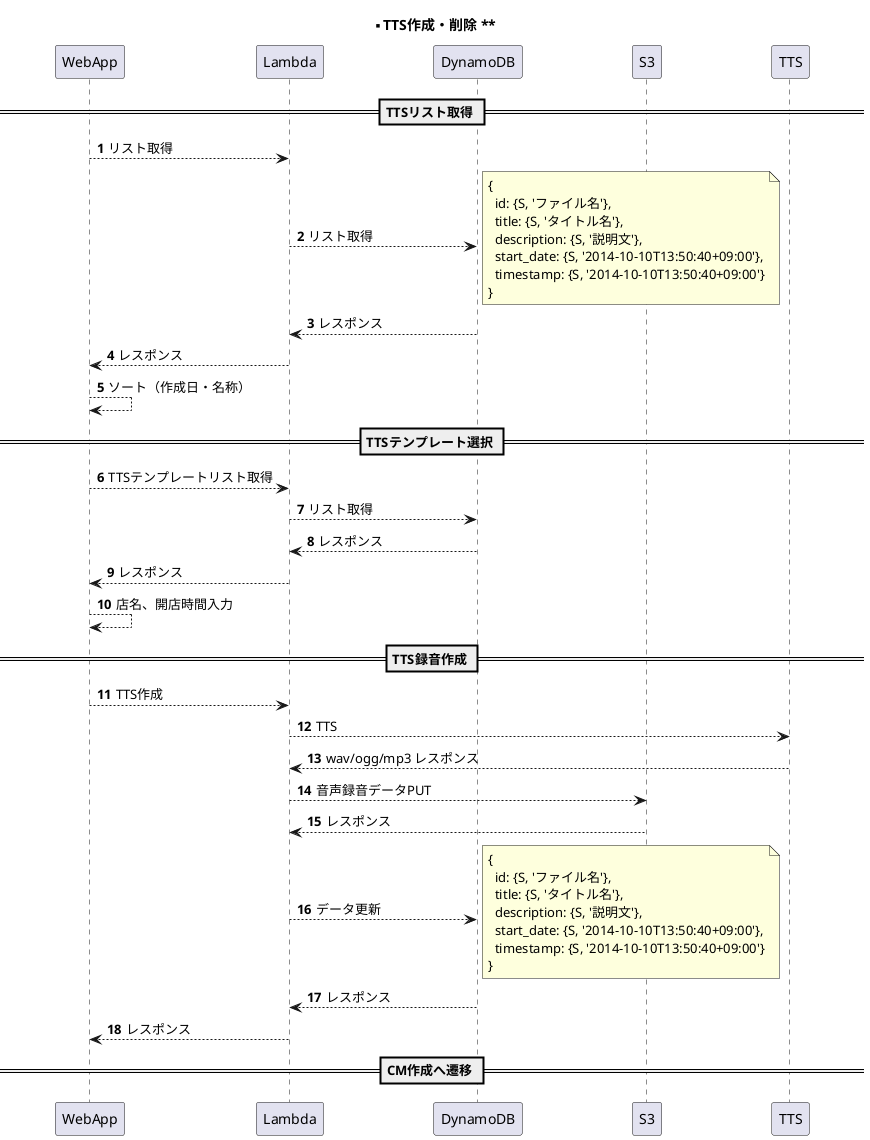 @startuml s3-4

participant WebApp order 1
participant Lambda order 2
participant DynamoDB order 3
participant S3 order 4
participant TTS order 5
skinparam ParticipantPadding 50
autonumber

title ** TTS作成・削除 **

== TTSリスト取得 ==
WebApp --> Lambda: リスト取得
Lambda --> DynamoDB: リスト取得
note right
{
  id: {S, 'ファイル名'},
  title: {S, 'タイトル名'},
  description: {S, '説明文'},
  start_date: {S, '2014-10-10T13:50:40+09:00'},
  timestamp: {S, '2014-10-10T13:50:40+09:00'}
}
end note
Lambda <-- DynamoDB: レスポンス
WebApp <-- Lambda: レスポンス
WebApp --> WebApp: ソート（作成日・名称）

== TTSテンプレート選択 ==
WebApp --> Lambda: TTSテンプレートリスト取得
Lambda --> DynamoDB: リスト取得
Lambda <-- DynamoDB: レスポンス
WebApp <-- Lambda: レスポンス
WebApp --> WebApp: 店名、開店時間入力

== TTS録音作成 ==
WebApp --> Lambda: TTS作成
Lambda --> TTS: TTS
Lambda <-- TTS: wav/ogg/mp3 レスポンス
Lambda --> S3: 音声録音データPUT
Lambda <-- S3: レスポンス
Lambda --> DynamoDB: データ更新
note right
{
  id: {S, 'ファイル名'},
  title: {S, 'タイトル名'},
  description: {S, '説明文'},
  start_date: {S, '2014-10-10T13:50:40+09:00'},
  timestamp: {S, '2014-10-10T13:50:40+09:00'}
}
end note
Lambda <-- DynamoDB: レスポンス
WebApp <-- Lambda: レスポンス

== CM作成へ遷移 ==

@enduml